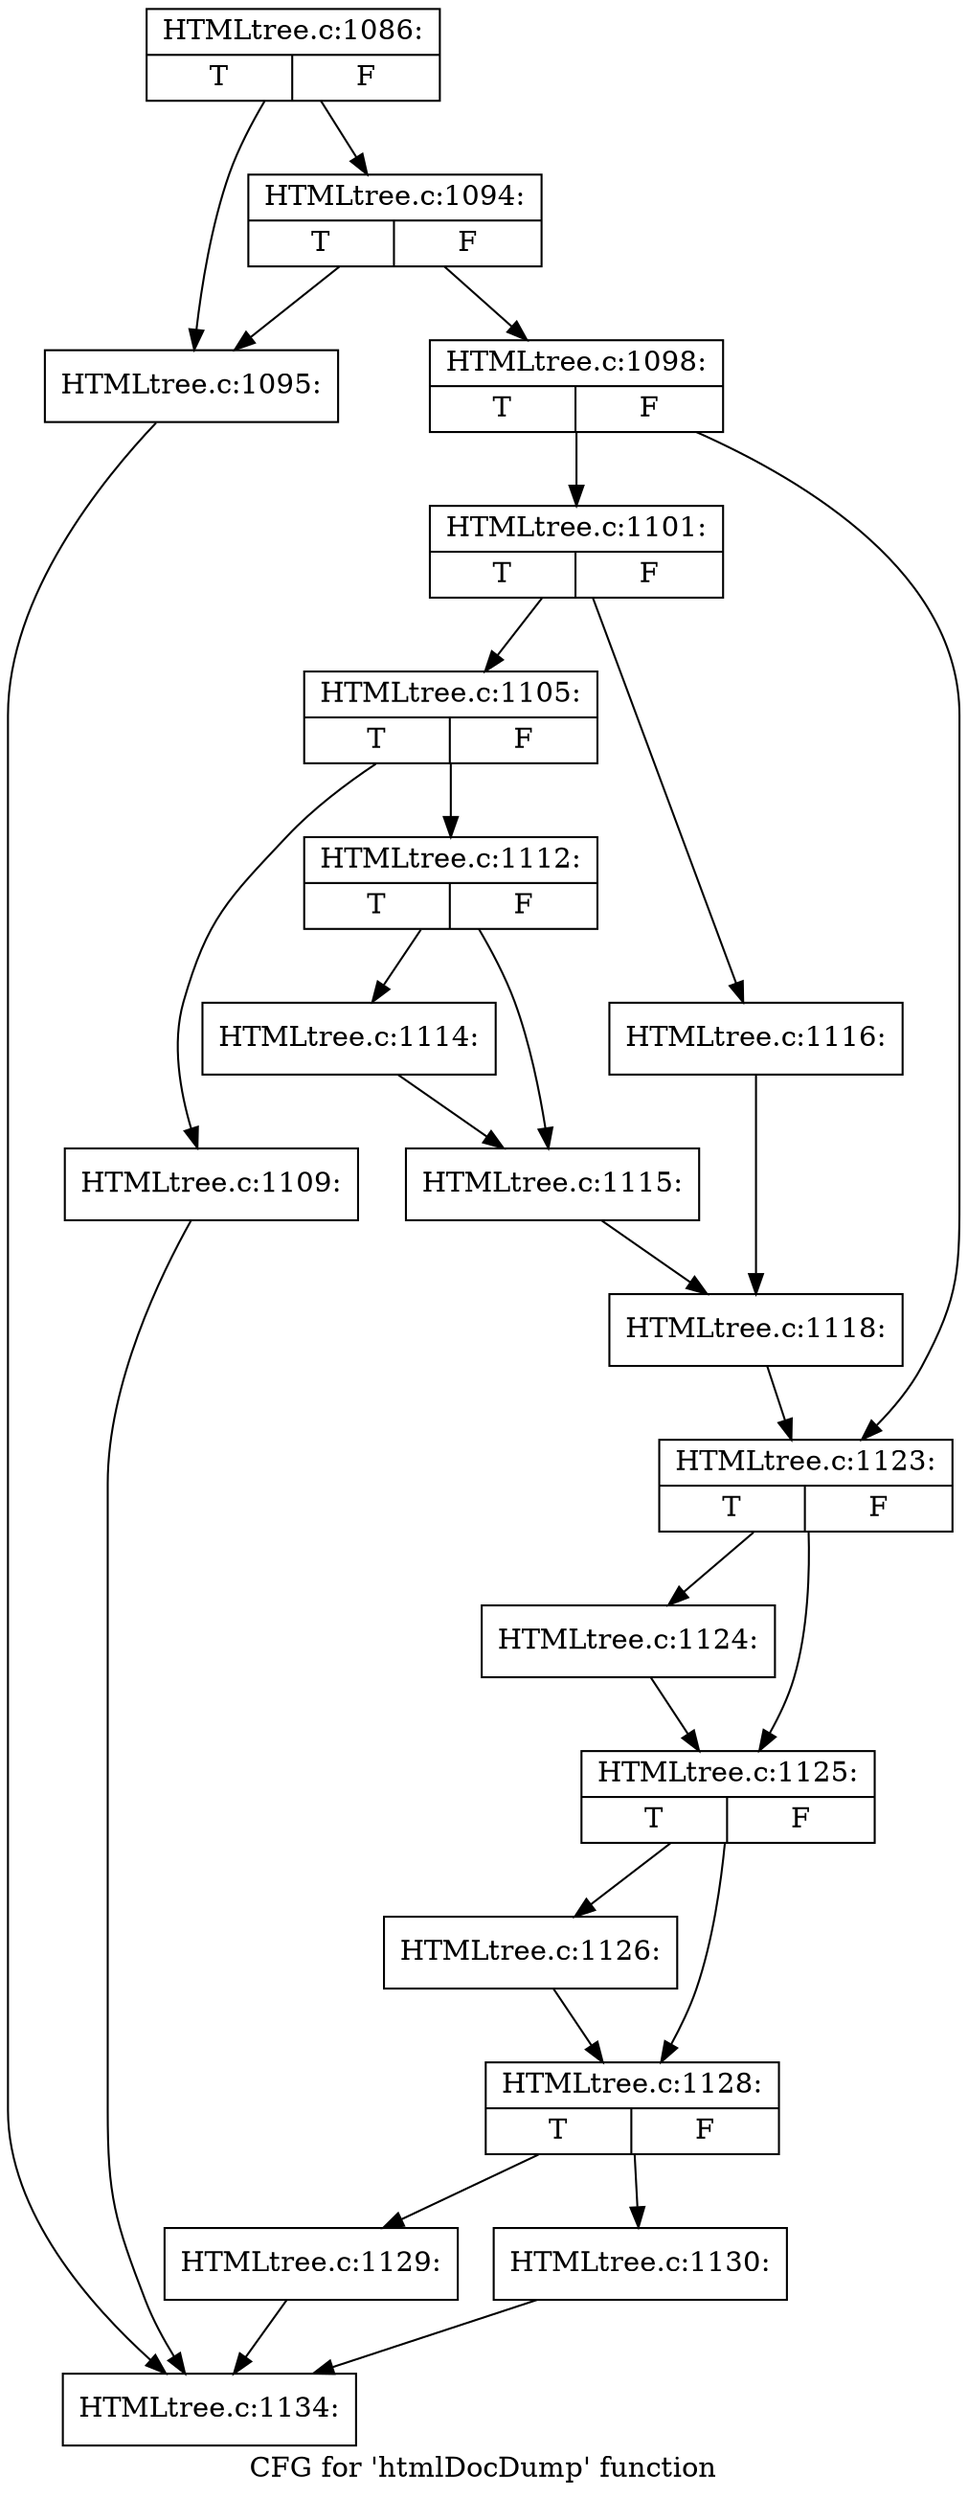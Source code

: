 digraph "CFG for 'htmlDocDump' function" {
	label="CFG for 'htmlDocDump' function";

	Node0x43a6c00 [shape=record,label="{HTMLtree.c:1086:|{<s0>T|<s1>F}}"];
	Node0x43a6c00 -> Node0x43a8140;
	Node0x43a6c00 -> Node0x43a81e0;
	Node0x43a81e0 [shape=record,label="{HTMLtree.c:1094:|{<s0>T|<s1>F}}"];
	Node0x43a81e0 -> Node0x43a8140;
	Node0x43a81e0 -> Node0x43a8190;
	Node0x43a8140 [shape=record,label="{HTMLtree.c:1095:}"];
	Node0x43a8140 -> Node0x43a2ff0;
	Node0x43a8190 [shape=record,label="{HTMLtree.c:1098:|{<s0>T|<s1>F}}"];
	Node0x43a8190 -> Node0x43a8c60;
	Node0x43a8190 -> Node0x43a8cb0;
	Node0x43a8c60 [shape=record,label="{HTMLtree.c:1101:|{<s0>T|<s1>F}}"];
	Node0x43a8c60 -> Node0x43a9510;
	Node0x43a8c60 -> Node0x43a95b0;
	Node0x43a9510 [shape=record,label="{HTMLtree.c:1105:|{<s0>T|<s1>F}}"];
	Node0x43a9510 -> Node0x43a9b00;
	Node0x43a9510 -> Node0x43a9b50;
	Node0x43a9b00 [shape=record,label="{HTMLtree.c:1109:}"];
	Node0x43a9b00 -> Node0x43a2ff0;
	Node0x43a9b50 [shape=record,label="{HTMLtree.c:1112:|{<s0>T|<s1>F}}"];
	Node0x43a9b50 -> Node0x43aa3e0;
	Node0x43a9b50 -> Node0x43aa430;
	Node0x43aa3e0 [shape=record,label="{HTMLtree.c:1114:}"];
	Node0x43aa3e0 -> Node0x43aa430;
	Node0x43aa430 [shape=record,label="{HTMLtree.c:1115:}"];
	Node0x43aa430 -> Node0x43a9560;
	Node0x43a95b0 [shape=record,label="{HTMLtree.c:1116:}"];
	Node0x43a95b0 -> Node0x43a9560;
	Node0x43a9560 [shape=record,label="{HTMLtree.c:1118:}"];
	Node0x43a9560 -> Node0x43a8cb0;
	Node0x43a8cb0 [shape=record,label="{HTMLtree.c:1123:|{<s0>T|<s1>F}}"];
	Node0x43a8cb0 -> Node0x43aaed0;
	Node0x43a8cb0 -> Node0x43aaf20;
	Node0x43aaed0 [shape=record,label="{HTMLtree.c:1124:}"];
	Node0x43aaed0 -> Node0x43aaf20;
	Node0x43aaf20 [shape=record,label="{HTMLtree.c:1125:|{<s0>T|<s1>F}}"];
	Node0x43aaf20 -> Node0x43ab470;
	Node0x43aaf20 -> Node0x43ab4c0;
	Node0x43ab470 [shape=record,label="{HTMLtree.c:1126:}"];
	Node0x43ab470 -> Node0x43ab4c0;
	Node0x43ab4c0 [shape=record,label="{HTMLtree.c:1128:|{<s0>T|<s1>F}}"];
	Node0x43ab4c0 -> Node0x43abce0;
	Node0x43ab4c0 -> Node0x43abd30;
	Node0x43abce0 [shape=record,label="{HTMLtree.c:1129:}"];
	Node0x43abce0 -> Node0x43a2ff0;
	Node0x43abd30 [shape=record,label="{HTMLtree.c:1130:}"];
	Node0x43abd30 -> Node0x43a2ff0;
	Node0x43a2ff0 [shape=record,label="{HTMLtree.c:1134:}"];
}
